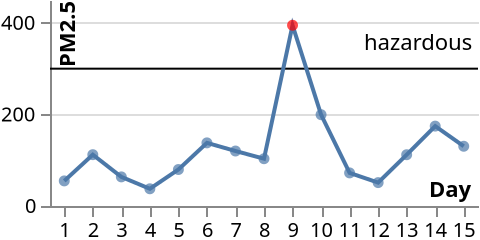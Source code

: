 {"$schema":"https://vega.github.io/schema/vega-lite/v4.json","description":"The PM2.5 value of Beijing observed 15 days, highlighting the days when PM2.5 level is hazardous to human health. Data source https://chartaccent.github.io/chartaccent.html","width":240,"height":120,"padding":0,"autosize":"fit","view":{"stroke":null},"datasets":{"values":[{"Day":1, "Value":54.8, "_index_":0},{"Day":2, "Value":112.1, "_index_":1},{"Day":3, "Value":63.6, "_index_":2},{"Day":4, "Value":37.6, "_index_":3},{"Day":5, "Value":79.7, "_index_":4},{"Day":6, "Value":137.9, "_index_":5},{"Day":7, "Value":120.1, "_index_":6},{"Day":8, "Value":103.3, "_index_":7},{"Day":9, "Value":394.8, "_index_":8},{"Day":10, "Value":199.5, "_index_":9},{"Day":11, "Value":72.3, "_index_":10},{"Day":12, "Value":51.1, "_index_":11},{"Day":13, "Value":112, "_index_":12},{"Day":14, "Value":174.5, "_index_":13},{"Day":15, "Value":130.5, "_index_":14}],"annotations":[{"min":300, "max":450, "Threshold":"Severe", "_index_":0},{"min":150, "max":300, "Threshold":"Moderate", "_index_":1},{"min":0, "max":150, "Threshold":"Light", "_index_":2}]},"layer":[{"data":{"name":"annotations"},"encoding":{"y":{"field":"min","type":"quantitative","axis":{"title":"PM2.5"}},"x":{"value":"width", "axis":{"labelAngle":0}},"x2":{"value":0}},"layer":[{"mark":{"type":"rule"}, "transform":[]},{"mark":{"type":"rule"},"transform":[{"filter":"((datum[\"_index_\"] != null) ? datum[\"_index_\"]==1:true)","_customized":true}]},{"mark":{"type":"rule"},"transform":[{"filter":"((datum[\"_index_\"] != null) ? datum[\"_index_\"]==1:true)","_customized":true}]},{"mark":{"type":"rule"},"transform":[{"filter":"((datum[\"_index_\"] != null) ? datum[\"_index_\"]==2:true)","_customized":true}]},{"mark":{"type":"rule"},"transform":[{"filter":"((datum[\"_index_\"] != null) ? datum[\"_index_\"]==2:true)","_customized":true}]}],"transform":[{"filter":"((datum[\"_index_\"] != null) ? datum[\"_index_\"]!=1:false)","datum":{"min":150,"max":300,"Threshold":"Moderate","_index_":1},"text":"150","marktype":"rule","path":["layer", "0", "layer", "0"]},{"filter":"((datum[\"_index_\"] != null) ? datum[\"_index_\"]!=2:false)","datum":{"min":0, "max":150, "Threshold":"Light", "_index_":2},"text":"0","marktype":"rule","path":["layer", "0", "layer", "0"]}]},{"data":{"name":"values"},"encoding":{"y":{"field":"Value", "type":"quantitative", "axis":{"titleX":14, "titleY":0,"titleAlign":"right"}},"x":{"field":"Day", "type":"nominal", "axis":{"labelAngle":0,"titleX":200,"titleY":-14}}},"layer":[{"mark":{"type":"line"}}]},{"data":{"name":"values"},"encoding":{"y":{"field":"Value", "type":"quantitative"},"x":{"field":"Day", "type":"nominal"}},"layer":[{"mark":{"type":"circle"},"transform":[{"filter":"((datum[\"_index_\"] != null) ? datum[\"_index_\"]!=8:false)","_customized":true}]},{"mark":{"type":"circle"},"transform":[{"filter":"((datum[\"_index_\"] != null) ? datum[\"_index_\"]==8:true)","_customized":true}],"encoding":{"fill":{"value":"red"}}}]},{"data":{"name":"annotations"},"encoding":{"y":{"field":"max", "type":"quantitative"},"x":{"value":"width"},"x2":{"value":0},"text":{"value":"hazardous"}},"layer":[{"mark":{"type":"text", "align":"right", "dx":-2, "dy":22},"transform":[]},{"mark":{"type":"text", "align":"right", "dx":-2, "dy":22},"transform":[{"filter":"((datum[\"_index_\"] != null) ? datum[\"_index_\"]==1:true)","_customized":true}]},{"mark":{"type":"text", "align":"right", "dx":-2, "dy":22},"transform":[{"filter":"((datum[\"_index_\"] != null) ? datum[\"_index_\"]==1:true)","_customized":true}]},{"mark":{"type":"text", "align":"right", "dx":-2, "dy":22},"transform":[{"filter":"((datum[\"_index_\"] != null) ? datum[\"_index_\"]==2:true)","_customized":true}]},{"mark":{"type":"text", "align":"right", "dx":-2, "dy":22},"transform":[{"filter":"((datum[\"_index_\"] != null) ? datum[\"_index_\"]==2:true)","_customized":true}]}],"transform":[{"filter":"((datum[\"_index_\"] != null) ? datum[\"_index_\"]!=1:false)","datum":{"min":150,"max":300,"Threshold":"Moderate","_index_":1},"text":"Moderate","marktype":"text","path":["layer", "3", "layer", "0"]},{"filter":"((datum[\"_index_\"] != null) ? datum[\"_index_\"]!=2:false)","datum":{"min":0, "max":150, "Threshold":"Light", "_index_":2},"text":"Light","marktype":"text","path":["layer", "3", "layer", "0"]}]},{"layer":[]},{"layer":[]}]}